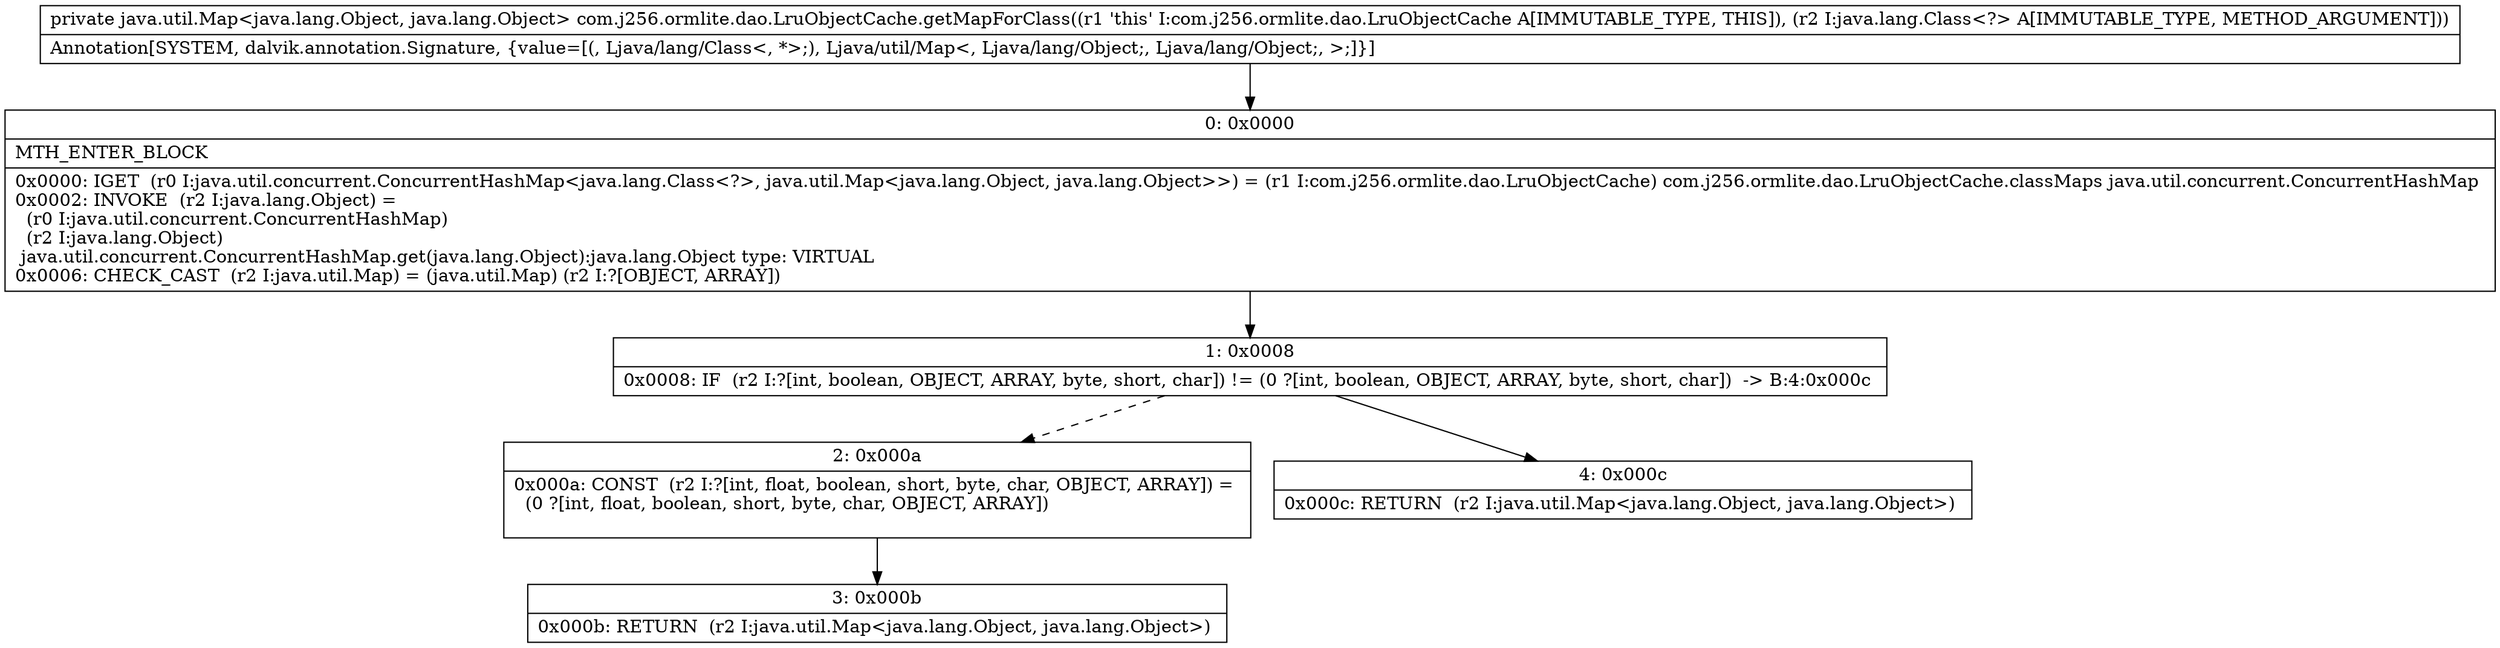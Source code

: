 digraph "CFG forcom.j256.ormlite.dao.LruObjectCache.getMapForClass(Ljava\/lang\/Class;)Ljava\/util\/Map;" {
Node_0 [shape=record,label="{0\:\ 0x0000|MTH_ENTER_BLOCK\l|0x0000: IGET  (r0 I:java.util.concurrent.ConcurrentHashMap\<java.lang.Class\<?\>, java.util.Map\<java.lang.Object, java.lang.Object\>\>) = (r1 I:com.j256.ormlite.dao.LruObjectCache) com.j256.ormlite.dao.LruObjectCache.classMaps java.util.concurrent.ConcurrentHashMap \l0x0002: INVOKE  (r2 I:java.lang.Object) = \l  (r0 I:java.util.concurrent.ConcurrentHashMap)\l  (r2 I:java.lang.Object)\l java.util.concurrent.ConcurrentHashMap.get(java.lang.Object):java.lang.Object type: VIRTUAL \l0x0006: CHECK_CAST  (r2 I:java.util.Map) = (java.util.Map) (r2 I:?[OBJECT, ARRAY]) \l}"];
Node_1 [shape=record,label="{1\:\ 0x0008|0x0008: IF  (r2 I:?[int, boolean, OBJECT, ARRAY, byte, short, char]) != (0 ?[int, boolean, OBJECT, ARRAY, byte, short, char])  \-\> B:4:0x000c \l}"];
Node_2 [shape=record,label="{2\:\ 0x000a|0x000a: CONST  (r2 I:?[int, float, boolean, short, byte, char, OBJECT, ARRAY]) = \l  (0 ?[int, float, boolean, short, byte, char, OBJECT, ARRAY])\l \l}"];
Node_3 [shape=record,label="{3\:\ 0x000b|0x000b: RETURN  (r2 I:java.util.Map\<java.lang.Object, java.lang.Object\>) \l}"];
Node_4 [shape=record,label="{4\:\ 0x000c|0x000c: RETURN  (r2 I:java.util.Map\<java.lang.Object, java.lang.Object\>) \l}"];
MethodNode[shape=record,label="{private java.util.Map\<java.lang.Object, java.lang.Object\> com.j256.ormlite.dao.LruObjectCache.getMapForClass((r1 'this' I:com.j256.ormlite.dao.LruObjectCache A[IMMUTABLE_TYPE, THIS]), (r2 I:java.lang.Class\<?\> A[IMMUTABLE_TYPE, METHOD_ARGUMENT]))  | Annotation[SYSTEM, dalvik.annotation.Signature, \{value=[(, Ljava\/lang\/Class\<, *\>;), Ljava\/util\/Map\<, Ljava\/lang\/Object;, Ljava\/lang\/Object;, \>;]\}]\l}"];
MethodNode -> Node_0;
Node_0 -> Node_1;
Node_1 -> Node_2[style=dashed];
Node_1 -> Node_4;
Node_2 -> Node_3;
}

